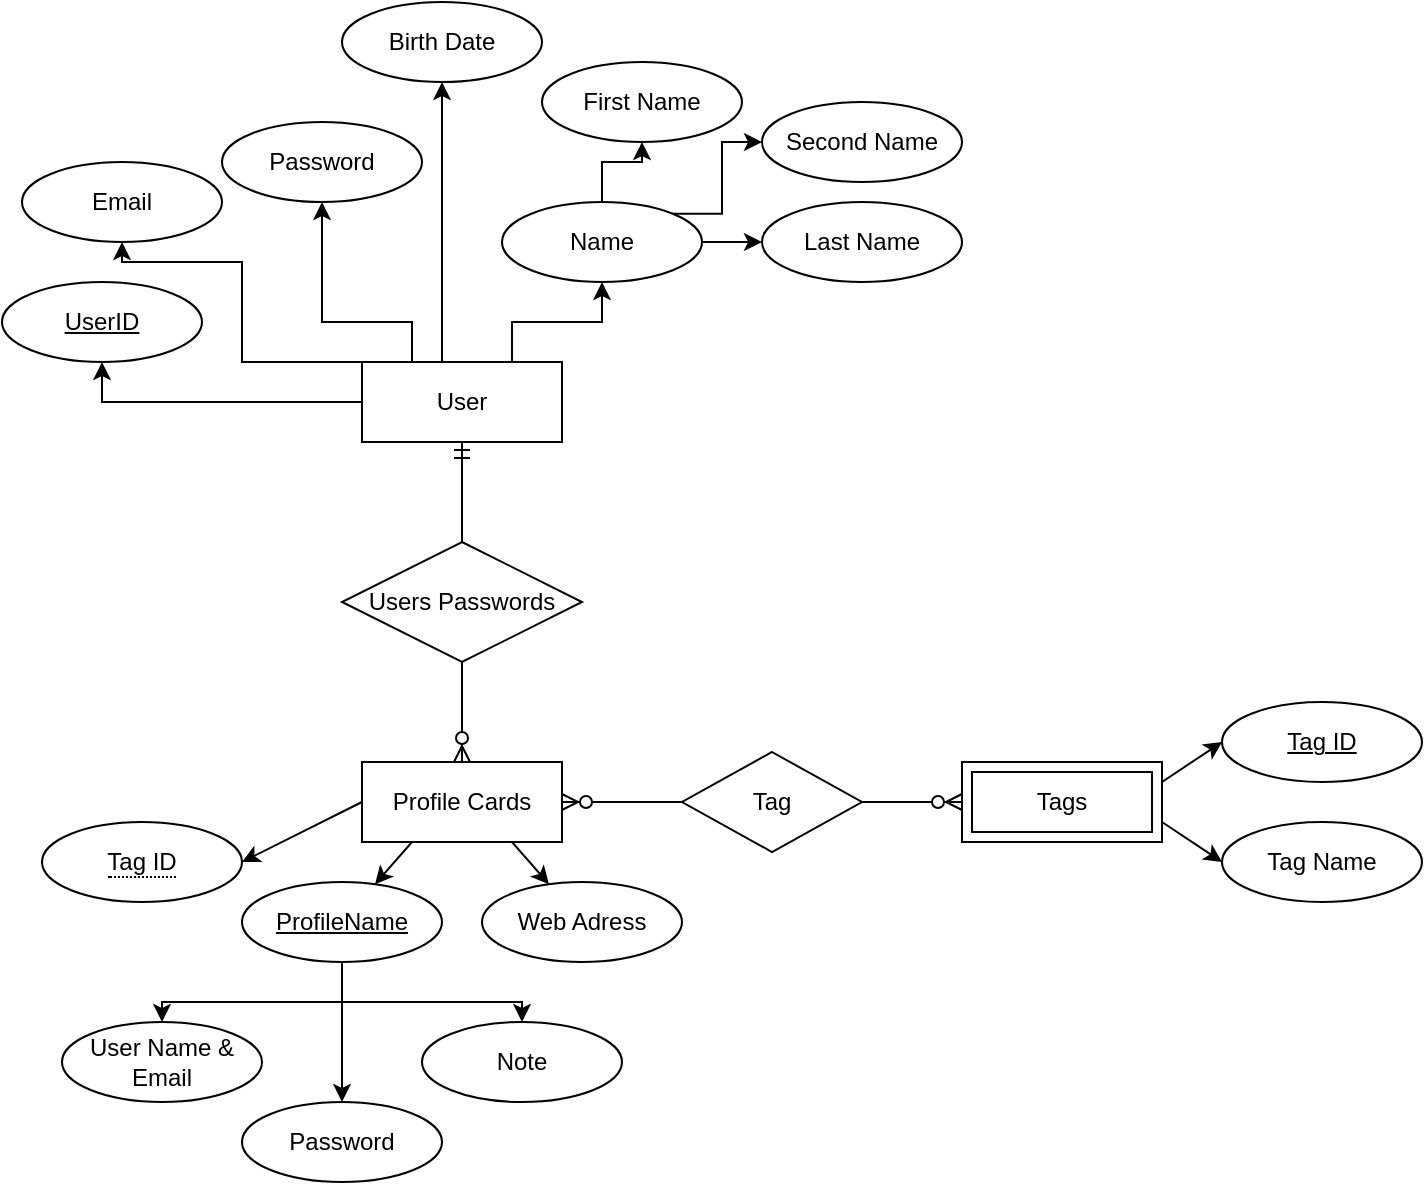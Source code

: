 <mxfile version="22.0.8" type="github">
  <diagram id="R2lEEEUBdFMjLlhIrx00" name="Page-1">
    <mxGraphModel dx="1642" dy="449" grid="1" gridSize="10" guides="1" tooltips="1" connect="1" arrows="1" fold="1" page="1" pageScale="1" pageWidth="850" pageHeight="1100" background="none" math="0" shadow="0" extFonts="Permanent Marker^https://fonts.googleapis.com/css?family=Permanent+Marker">
      <root>
        <mxCell id="0" />
        <mxCell id="1" parent="0" />
        <mxCell id="Mix9vg5FoqOxD5QC8FNS-23" value="" style="group" vertex="1" connectable="0" parent="1">
          <mxGeometry x="150" y="180" width="120" height="240" as="geometry" />
        </mxCell>
        <mxCell id="Mix9vg5FoqOxD5QC8FNS-2" value="User&lt;br&gt;" style="whiteSpace=wrap;html=1;align=center;" vertex="1" parent="Mix9vg5FoqOxD5QC8FNS-23">
          <mxGeometry x="10" width="100" height="40" as="geometry" />
        </mxCell>
        <mxCell id="Mix9vg5FoqOxD5QC8FNS-10" value="Profile Cards&lt;br&gt;" style="whiteSpace=wrap;html=1;align=center;" vertex="1" parent="Mix9vg5FoqOxD5QC8FNS-23">
          <mxGeometry x="10" y="200" width="100" height="40" as="geometry" />
        </mxCell>
        <mxCell id="Mix9vg5FoqOxD5QC8FNS-21" value="" style="fontSize=12;html=1;endArrow=ERzeroToMany;startArrow=ERmandOne;rounded=0;entryX=0.5;entryY=0;entryDx=0;entryDy=0;exitX=0.5;exitY=1;exitDx=0;exitDy=0;" edge="1" parent="Mix9vg5FoqOxD5QC8FNS-23" source="Mix9vg5FoqOxD5QC8FNS-2" target="Mix9vg5FoqOxD5QC8FNS-10">
          <mxGeometry width="100" height="100" relative="1" as="geometry">
            <mxPoint x="220" y="70" as="sourcePoint" />
            <mxPoint x="260" y="80" as="targetPoint" />
          </mxGeometry>
        </mxCell>
        <mxCell id="Mix9vg5FoqOxD5QC8FNS-15" value="Users Passwords" style="shape=rhombus;perimeter=rhombusPerimeter;whiteSpace=wrap;html=1;align=center;" vertex="1" parent="Mix9vg5FoqOxD5QC8FNS-23">
          <mxGeometry y="90" width="120" height="60" as="geometry" />
        </mxCell>
        <mxCell id="Mix9vg5FoqOxD5QC8FNS-26" value="UserID" style="ellipse;whiteSpace=wrap;html=1;align=center;fontStyle=4;" vertex="1" parent="1">
          <mxGeometry x="-20" y="140" width="100" height="40" as="geometry" />
        </mxCell>
        <mxCell id="Mix9vg5FoqOxD5QC8FNS-30" style="edgeStyle=orthogonalEdgeStyle;rounded=0;orthogonalLoop=1;jettySize=auto;html=1;entryX=0.5;entryY=1;entryDx=0;entryDy=0;" edge="1" parent="1" source="Mix9vg5FoqOxD5QC8FNS-2" target="Mix9vg5FoqOxD5QC8FNS-26">
          <mxGeometry relative="1" as="geometry" />
        </mxCell>
        <mxCell id="Mix9vg5FoqOxD5QC8FNS-32" value="Email" style="ellipse;whiteSpace=wrap;html=1;align=center;" vertex="1" parent="1">
          <mxGeometry x="-10" y="80" width="100" height="40" as="geometry" />
        </mxCell>
        <mxCell id="Mix9vg5FoqOxD5QC8FNS-33" value="Password" style="ellipse;whiteSpace=wrap;html=1;align=center;" vertex="1" parent="1">
          <mxGeometry x="90" y="60" width="100" height="40" as="geometry" />
        </mxCell>
        <mxCell id="Mix9vg5FoqOxD5QC8FNS-38" style="edgeStyle=orthogonalEdgeStyle;rounded=0;orthogonalLoop=1;jettySize=auto;html=1;exitX=0;exitY=0;exitDx=0;exitDy=0;entryX=0.5;entryY=1;entryDx=0;entryDy=0;" edge="1" parent="1" source="Mix9vg5FoqOxD5QC8FNS-2" target="Mix9vg5FoqOxD5QC8FNS-32">
          <mxGeometry relative="1" as="geometry">
            <Array as="points">
              <mxPoint x="100" y="180" />
              <mxPoint x="100" y="130" />
              <mxPoint x="40" y="130" />
            </Array>
          </mxGeometry>
        </mxCell>
        <mxCell id="Mix9vg5FoqOxD5QC8FNS-46" style="edgeStyle=orthogonalEdgeStyle;rounded=0;orthogonalLoop=1;jettySize=auto;html=1;exitX=0.5;exitY=1;exitDx=0;exitDy=0;entryX=0.5;entryY=0;entryDx=0;entryDy=0;" edge="1" parent="1" source="Mix9vg5FoqOxD5QC8FNS-39" target="Mix9vg5FoqOxD5QC8FNS-42">
          <mxGeometry relative="1" as="geometry">
            <Array as="points">
              <mxPoint x="150" y="500" />
              <mxPoint x="60" y="500" />
            </Array>
          </mxGeometry>
        </mxCell>
        <mxCell id="Mix9vg5FoqOxD5QC8FNS-47" style="edgeStyle=orthogonalEdgeStyle;rounded=0;orthogonalLoop=1;jettySize=auto;html=1;exitX=0.5;exitY=1;exitDx=0;exitDy=0;entryX=0.5;entryY=0;entryDx=0;entryDy=0;" edge="1" parent="1" source="Mix9vg5FoqOxD5QC8FNS-39" target="Mix9vg5FoqOxD5QC8FNS-43">
          <mxGeometry relative="1" as="geometry">
            <Array as="points">
              <mxPoint x="150" y="520" />
              <mxPoint x="150" y="520" />
            </Array>
          </mxGeometry>
        </mxCell>
        <mxCell id="Mix9vg5FoqOxD5QC8FNS-51" style="edgeStyle=orthogonalEdgeStyle;rounded=0;orthogonalLoop=1;jettySize=auto;html=1;" edge="1" parent="1" source="Mix9vg5FoqOxD5QC8FNS-39" target="Mix9vg5FoqOxD5QC8FNS-50">
          <mxGeometry relative="1" as="geometry">
            <Array as="points">
              <mxPoint x="150" y="500" />
              <mxPoint x="240" y="500" />
            </Array>
          </mxGeometry>
        </mxCell>
        <mxCell id="Mix9vg5FoqOxD5QC8FNS-39" value="ProfileName" style="ellipse;whiteSpace=wrap;html=1;align=center;fontStyle=4;" vertex="1" parent="1">
          <mxGeometry x="100" y="440" width="100" height="40" as="geometry" />
        </mxCell>
        <mxCell id="Mix9vg5FoqOxD5QC8FNS-41" value="Web Adress&lt;br&gt;" style="ellipse;whiteSpace=wrap;html=1;align=center;" vertex="1" parent="1">
          <mxGeometry x="220" y="440" width="100" height="40" as="geometry" />
        </mxCell>
        <mxCell id="Mix9vg5FoqOxD5QC8FNS-42" value="User Name &amp;amp; Email" style="ellipse;whiteSpace=wrap;html=1;align=center;" vertex="1" parent="1">
          <mxGeometry x="10" y="510" width="100" height="40" as="geometry" />
        </mxCell>
        <mxCell id="Mix9vg5FoqOxD5QC8FNS-43" value="Password" style="ellipse;whiteSpace=wrap;html=1;align=center;" vertex="1" parent="1">
          <mxGeometry x="100" y="550" width="100" height="40" as="geometry" />
        </mxCell>
        <mxCell id="Mix9vg5FoqOxD5QC8FNS-48" style="rounded=0;orthogonalLoop=1;jettySize=auto;html=1;exitX=0.25;exitY=1;exitDx=0;exitDy=0;" edge="1" parent="1" source="Mix9vg5FoqOxD5QC8FNS-10" target="Mix9vg5FoqOxD5QC8FNS-39">
          <mxGeometry relative="1" as="geometry" />
        </mxCell>
        <mxCell id="Mix9vg5FoqOxD5QC8FNS-49" style="rounded=0;orthogonalLoop=1;jettySize=auto;html=1;exitX=0.75;exitY=1;exitDx=0;exitDy=0;" edge="1" parent="1" source="Mix9vg5FoqOxD5QC8FNS-10" target="Mix9vg5FoqOxD5QC8FNS-41">
          <mxGeometry relative="1" as="geometry" />
        </mxCell>
        <mxCell id="Mix9vg5FoqOxD5QC8FNS-50" value="Note" style="ellipse;whiteSpace=wrap;html=1;align=center;" vertex="1" parent="1">
          <mxGeometry x="190" y="510" width="100" height="40" as="geometry" />
        </mxCell>
        <mxCell id="Mix9vg5FoqOxD5QC8FNS-52" value="Birth Date" style="ellipse;whiteSpace=wrap;html=1;align=center;" vertex="1" parent="1">
          <mxGeometry x="150" width="100" height="40" as="geometry" />
        </mxCell>
        <mxCell id="Mix9vg5FoqOxD5QC8FNS-53" value="First Name" style="ellipse;whiteSpace=wrap;html=1;align=center;" vertex="1" parent="1">
          <mxGeometry x="250" y="30" width="100" height="40" as="geometry" />
        </mxCell>
        <mxCell id="Mix9vg5FoqOxD5QC8FNS-54" value="Last Name" style="ellipse;whiteSpace=wrap;html=1;align=center;" vertex="1" parent="1">
          <mxGeometry x="360" y="100" width="100" height="40" as="geometry" />
        </mxCell>
        <mxCell id="Mix9vg5FoqOxD5QC8FNS-55" value="Second Name" style="ellipse;whiteSpace=wrap;html=1;align=center;" vertex="1" parent="1">
          <mxGeometry x="360" y="50" width="100" height="40" as="geometry" />
        </mxCell>
        <mxCell id="Mix9vg5FoqOxD5QC8FNS-56" style="edgeStyle=orthogonalEdgeStyle;rounded=0;orthogonalLoop=1;jettySize=auto;html=1;exitX=0.25;exitY=0;exitDx=0;exitDy=0;entryX=0.5;entryY=1;entryDx=0;entryDy=0;" edge="1" parent="1" source="Mix9vg5FoqOxD5QC8FNS-2" target="Mix9vg5FoqOxD5QC8FNS-33">
          <mxGeometry relative="1" as="geometry">
            <Array as="points">
              <mxPoint x="185" y="160" />
              <mxPoint x="140" y="160" />
            </Array>
          </mxGeometry>
        </mxCell>
        <mxCell id="Mix9vg5FoqOxD5QC8FNS-57" style="edgeStyle=orthogonalEdgeStyle;rounded=0;orthogonalLoop=1;jettySize=auto;html=1;entryX=0.5;entryY=1;entryDx=0;entryDy=0;" edge="1" parent="1" source="Mix9vg5FoqOxD5QC8FNS-2" target="Mix9vg5FoqOxD5QC8FNS-52">
          <mxGeometry relative="1" as="geometry">
            <Array as="points">
              <mxPoint x="200" y="150" />
              <mxPoint x="200" y="150" />
            </Array>
          </mxGeometry>
        </mxCell>
        <mxCell id="Mix9vg5FoqOxD5QC8FNS-63" style="edgeStyle=orthogonalEdgeStyle;rounded=0;orthogonalLoop=1;jettySize=auto;html=1;entryX=0.5;entryY=1;entryDx=0;entryDy=0;" edge="1" parent="1" source="Mix9vg5FoqOxD5QC8FNS-61" target="Mix9vg5FoqOxD5QC8FNS-53">
          <mxGeometry relative="1" as="geometry" />
        </mxCell>
        <mxCell id="Mix9vg5FoqOxD5QC8FNS-64" style="edgeStyle=orthogonalEdgeStyle;rounded=0;orthogonalLoop=1;jettySize=auto;html=1;exitX=1;exitY=0;exitDx=0;exitDy=0;entryX=0;entryY=0.5;entryDx=0;entryDy=0;" edge="1" parent="1" source="Mix9vg5FoqOxD5QC8FNS-61" target="Mix9vg5FoqOxD5QC8FNS-55">
          <mxGeometry relative="1" as="geometry">
            <Array as="points">
              <mxPoint x="340" y="106" />
              <mxPoint x="340" y="70" />
            </Array>
          </mxGeometry>
        </mxCell>
        <mxCell id="Mix9vg5FoqOxD5QC8FNS-65" style="edgeStyle=orthogonalEdgeStyle;rounded=0;orthogonalLoop=1;jettySize=auto;html=1;exitX=1;exitY=0.5;exitDx=0;exitDy=0;entryX=0;entryY=0.5;entryDx=0;entryDy=0;" edge="1" parent="1" source="Mix9vg5FoqOxD5QC8FNS-61" target="Mix9vg5FoqOxD5QC8FNS-54">
          <mxGeometry relative="1" as="geometry" />
        </mxCell>
        <mxCell id="Mix9vg5FoqOxD5QC8FNS-61" value="Name" style="ellipse;whiteSpace=wrap;html=1;align=center;" vertex="1" parent="1">
          <mxGeometry x="230" y="100" width="100" height="40" as="geometry" />
        </mxCell>
        <mxCell id="Mix9vg5FoqOxD5QC8FNS-62" style="edgeStyle=orthogonalEdgeStyle;rounded=0;orthogonalLoop=1;jettySize=auto;html=1;exitX=0.75;exitY=0;exitDx=0;exitDy=0;entryX=0.5;entryY=1;entryDx=0;entryDy=0;" edge="1" parent="1" source="Mix9vg5FoqOxD5QC8FNS-2" target="Mix9vg5FoqOxD5QC8FNS-61">
          <mxGeometry relative="1" as="geometry" />
        </mxCell>
        <mxCell id="Mix9vg5FoqOxD5QC8FNS-78" style="rounded=0;orthogonalLoop=1;jettySize=auto;html=1;exitX=1;exitY=0.25;exitDx=0;exitDy=0;entryX=0;entryY=0.5;entryDx=0;entryDy=0;" edge="1" parent="1" source="Mix9vg5FoqOxD5QC8FNS-68" target="Mix9vg5FoqOxD5QC8FNS-72">
          <mxGeometry relative="1" as="geometry" />
        </mxCell>
        <mxCell id="Mix9vg5FoqOxD5QC8FNS-79" style="rounded=0;orthogonalLoop=1;jettySize=auto;html=1;exitX=1;exitY=0.75;exitDx=0;exitDy=0;entryX=0;entryY=0.5;entryDx=0;entryDy=0;" edge="1" parent="1" source="Mix9vg5FoqOxD5QC8FNS-68" target="Mix9vg5FoqOxD5QC8FNS-71">
          <mxGeometry relative="1" as="geometry" />
        </mxCell>
        <mxCell id="Mix9vg5FoqOxD5QC8FNS-68" value="Tags" style="shape=ext;margin=3;double=1;whiteSpace=wrap;html=1;align=center;" vertex="1" parent="1">
          <mxGeometry x="460" y="380" width="100" height="40" as="geometry" />
        </mxCell>
        <mxCell id="Mix9vg5FoqOxD5QC8FNS-71" value="Tag Name" style="ellipse;whiteSpace=wrap;html=1;align=center;" vertex="1" parent="1">
          <mxGeometry x="590" y="410" width="100" height="40" as="geometry" />
        </mxCell>
        <mxCell id="Mix9vg5FoqOxD5QC8FNS-72" value="Tag ID" style="ellipse;whiteSpace=wrap;html=1;align=center;fontStyle=4;" vertex="1" parent="1">
          <mxGeometry x="590" y="350" width="100" height="40" as="geometry" />
        </mxCell>
        <mxCell id="Mix9vg5FoqOxD5QC8FNS-76" value="&lt;span style=&quot;border-bottom: 1px dotted&quot;&gt;Tag ID&lt;/span&gt;" style="ellipse;whiteSpace=wrap;html=1;align=center;" vertex="1" parent="1">
          <mxGeometry y="410" width="100" height="40" as="geometry" />
        </mxCell>
        <mxCell id="Mix9vg5FoqOxD5QC8FNS-77" style="rounded=0;orthogonalLoop=1;jettySize=auto;html=1;exitX=0;exitY=0.5;exitDx=0;exitDy=0;entryX=1;entryY=0.5;entryDx=0;entryDy=0;" edge="1" parent="1" source="Mix9vg5FoqOxD5QC8FNS-10" target="Mix9vg5FoqOxD5QC8FNS-76">
          <mxGeometry relative="1" as="geometry" />
        </mxCell>
        <mxCell id="Mix9vg5FoqOxD5QC8FNS-80" value="" style="fontSize=12;html=1;endArrow=ERzeroToMany;endFill=1;startArrow=ERzeroToMany;rounded=0;exitX=1;exitY=0.5;exitDx=0;exitDy=0;entryX=0;entryY=0.5;entryDx=0;entryDy=0;" edge="1" parent="1" source="Mix9vg5FoqOxD5QC8FNS-10" target="Mix9vg5FoqOxD5QC8FNS-68">
          <mxGeometry width="100" height="100" relative="1" as="geometry">
            <mxPoint x="330" y="530" as="sourcePoint" />
            <mxPoint x="430" y="430" as="targetPoint" />
          </mxGeometry>
        </mxCell>
        <mxCell id="Mix9vg5FoqOxD5QC8FNS-69" value="Tag" style="shape=rhombus;perimeter=rhombusPerimeter;whiteSpace=wrap;html=1;align=center;" vertex="1" parent="1">
          <mxGeometry x="320" y="375" width="90" height="50" as="geometry" />
        </mxCell>
      </root>
    </mxGraphModel>
  </diagram>
</mxfile>
